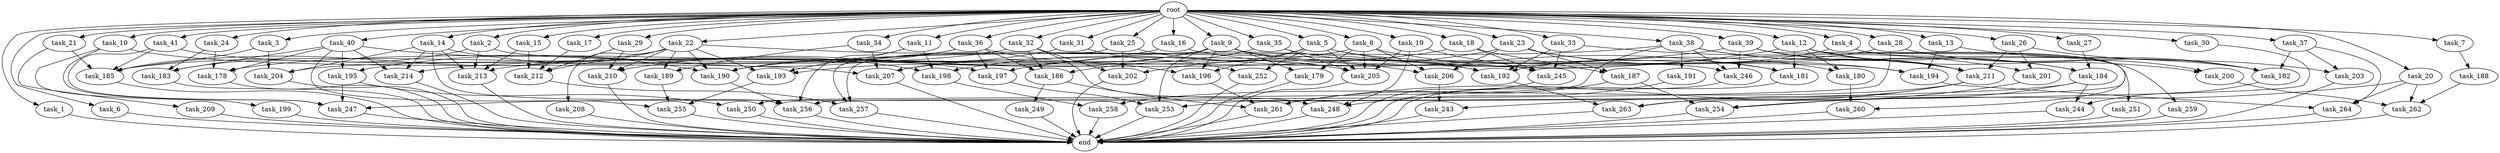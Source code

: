 digraph G {
  root [size="0.000000"];
  task_1 [size="10.240000"];
  task_2 [size="10.240000"];
  task_3 [size="10.240000"];
  task_4 [size="10.240000"];
  task_5 [size="10.240000"];
  task_6 [size="10.240000"];
  task_7 [size="10.240000"];
  task_8 [size="10.240000"];
  task_9 [size="10.240000"];
  task_10 [size="10.240000"];
  task_11 [size="10.240000"];
  task_12 [size="10.240000"];
  task_13 [size="10.240000"];
  task_14 [size="10.240000"];
  task_15 [size="10.240000"];
  task_16 [size="10.240000"];
  task_17 [size="10.240000"];
  task_18 [size="10.240000"];
  task_19 [size="10.240000"];
  task_20 [size="10.240000"];
  task_21 [size="10.240000"];
  task_22 [size="10.240000"];
  task_23 [size="10.240000"];
  task_24 [size="10.240000"];
  task_25 [size="10.240000"];
  task_26 [size="10.240000"];
  task_27 [size="10.240000"];
  task_28 [size="10.240000"];
  task_29 [size="10.240000"];
  task_30 [size="10.240000"];
  task_31 [size="10.240000"];
  task_32 [size="10.240000"];
  task_33 [size="10.240000"];
  task_34 [size="10.240000"];
  task_35 [size="10.240000"];
  task_36 [size="10.240000"];
  task_37 [size="10.240000"];
  task_38 [size="10.240000"];
  task_39 [size="10.240000"];
  task_40 [size="10.240000"];
  task_41 [size="10.240000"];
  task_178 [size="21388937134.080002"];
  task_179 [size="8589934592.000000"];
  task_180 [size="7301444403.200000"];
  task_181 [size="6012954214.400001"];
  task_182 [size="13915694039.040001"];
  task_183 [size="19327352832.000000"];
  task_184 [size="6012954214.400001"];
  task_185 [size="31439160606.720001"];
  task_186 [size="10823317585.920000"];
  task_187 [size="6356551598.080000"];
  task_188 [size="6957847019.520000"];
  task_189 [size="2491081031.680000"];
  task_190 [size="18296560680.959999"];
  task_191 [size="773094113.280000"];
  task_192 [size="12799002542.080000"];
  task_193 [size="7988639170.560000"];
  task_194 [size="7129645711.360001"];
  task_195 [size="15547781611.520000"];
  task_196 [size="16664473108.480000"];
  task_197 [size="18640158064.639999"];
  task_198 [size="8504035246.080000"];
  task_199 [size="3092376453.120000"];
  task_200 [size="5239860101.120000"];
  task_201 [size="11682311045.120001"];
  task_202 [size="14259291422.720001"];
  task_203 [size="8589934592.000000"];
  task_204 [size="14259291422.720001"];
  task_205 [size="20529943674.880001"];
  task_206 [size="10737418240.000000"];
  task_207 [size="12884901888.000000"];
  task_208 [size="343597383.680000"];
  task_209 [size="8589934592.000000"];
  task_210 [size="8074538516.480000"];
  task_211 [size="13142599925.760000"];
  task_212 [size="22849226014.720001"];
  task_213 [size="18038862643.200001"];
  task_214 [size="15891378995.200001"];
  task_243 [size="5841155522.560000"];
  task_244 [size="7301444403.200000"];
  task_245 [size="18296560680.959999"];
  task_246 [size="6012954214.400001"];
  task_247 [size="18983755448.320000"];
  task_248 [size="9363028705.280001"];
  task_249 [size="8589934592.000000"];
  task_250 [size="7730941132.800000"];
  task_251 [size="3092376453.120000"];
  task_252 [size="12799002542.080000"];
  task_253 [size="14087492730.880001"];
  task_254 [size="6614249635.840000"];
  task_255 [size="13829794693.120001"];
  task_256 [size="11596411699.200001"];
  task_257 [size="14602888806.400000"];
  task_258 [size="6270652252.160000"];
  task_259 [size="3092376453.120000"];
  task_260 [size="4466765987.840000"];
  task_261 [size="22677427322.880001"];
  task_262 [size="3693671874.560000"];
  task_263 [size="11854109736.960001"];
  task_264 [size="13228499271.680000"];
  end [size="0.000000"];

  root -> task_1 [size="1.000000"];
  root -> task_2 [size="1.000000"];
  root -> task_3 [size="1.000000"];
  root -> task_4 [size="1.000000"];
  root -> task_5 [size="1.000000"];
  root -> task_6 [size="1.000000"];
  root -> task_7 [size="1.000000"];
  root -> task_8 [size="1.000000"];
  root -> task_9 [size="1.000000"];
  root -> task_10 [size="1.000000"];
  root -> task_11 [size="1.000000"];
  root -> task_12 [size="1.000000"];
  root -> task_13 [size="1.000000"];
  root -> task_14 [size="1.000000"];
  root -> task_15 [size="1.000000"];
  root -> task_16 [size="1.000000"];
  root -> task_17 [size="1.000000"];
  root -> task_18 [size="1.000000"];
  root -> task_19 [size="1.000000"];
  root -> task_20 [size="1.000000"];
  root -> task_21 [size="1.000000"];
  root -> task_22 [size="1.000000"];
  root -> task_23 [size="1.000000"];
  root -> task_24 [size="1.000000"];
  root -> task_25 [size="1.000000"];
  root -> task_26 [size="1.000000"];
  root -> task_27 [size="1.000000"];
  root -> task_28 [size="1.000000"];
  root -> task_29 [size="1.000000"];
  root -> task_30 [size="1.000000"];
  root -> task_31 [size="1.000000"];
  root -> task_32 [size="1.000000"];
  root -> task_33 [size="1.000000"];
  root -> task_34 [size="1.000000"];
  root -> task_35 [size="1.000000"];
  root -> task_36 [size="1.000000"];
  root -> task_37 [size="1.000000"];
  root -> task_38 [size="1.000000"];
  root -> task_39 [size="1.000000"];
  root -> task_40 [size="1.000000"];
  root -> task_41 [size="1.000000"];
  task_1 -> end [size="1.000000"];
  task_2 -> task_183 [size="209715200.000000"];
  task_2 -> task_213 [size="209715200.000000"];
  task_2 -> task_246 [size="209715200.000000"];
  task_3 -> task_185 [size="679477248.000000"];
  task_3 -> task_204 [size="679477248.000000"];
  task_4 -> task_192 [size="301989888.000000"];
  task_4 -> task_253 [size="301989888.000000"];
  task_4 -> task_259 [size="301989888.000000"];
  task_5 -> task_180 [size="411041792.000000"];
  task_5 -> task_194 [size="411041792.000000"];
  task_5 -> task_196 [size="411041792.000000"];
  task_5 -> task_202 [size="411041792.000000"];
  task_5 -> task_205 [size="411041792.000000"];
  task_5 -> task_252 [size="411041792.000000"];
  task_6 -> end [size="1.000000"];
  task_7 -> task_188 [size="679477248.000000"];
  task_8 -> task_179 [size="301989888.000000"];
  task_8 -> task_205 [size="301989888.000000"];
  task_8 -> task_206 [size="301989888.000000"];
  task_8 -> task_211 [size="301989888.000000"];
  task_8 -> task_213 [size="301989888.000000"];
  task_9 -> task_179 [size="536870912.000000"];
  task_9 -> task_182 [size="536870912.000000"];
  task_9 -> task_193 [size="536870912.000000"];
  task_9 -> task_196 [size="536870912.000000"];
  task_9 -> task_206 [size="536870912.000000"];
  task_9 -> task_207 [size="536870912.000000"];
  task_9 -> task_253 [size="536870912.000000"];
  task_9 -> task_257 [size="536870912.000000"];
  task_10 -> task_199 [size="301989888.000000"];
  task_10 -> task_207 [size="301989888.000000"];
  task_10 -> task_247 [size="301989888.000000"];
  task_11 -> task_193 [size="209715200.000000"];
  task_11 -> task_198 [size="209715200.000000"];
  task_11 -> task_256 [size="209715200.000000"];
  task_12 -> task_180 [size="301989888.000000"];
  task_12 -> task_181 [size="301989888.000000"];
  task_12 -> task_197 [size="301989888.000000"];
  task_12 -> task_200 [size="301989888.000000"];
  task_12 -> task_211 [size="301989888.000000"];
  task_12 -> task_260 [size="301989888.000000"];
  task_13 -> task_182 [size="75497472.000000"];
  task_13 -> task_194 [size="75497472.000000"];
  task_14 -> task_198 [size="411041792.000000"];
  task_14 -> task_204 [size="411041792.000000"];
  task_14 -> task_213 [size="411041792.000000"];
  task_14 -> task_214 [size="411041792.000000"];
  task_14 -> task_256 [size="411041792.000000"];
  task_15 -> task_212 [size="838860800.000000"];
  task_15 -> task_213 [size="838860800.000000"];
  task_16 -> task_181 [size="75497472.000000"];
  task_16 -> task_210 [size="75497472.000000"];
  task_17 -> task_212 [size="679477248.000000"];
  task_18 -> task_178 [size="411041792.000000"];
  task_18 -> task_187 [size="411041792.000000"];
  task_18 -> task_245 [size="411041792.000000"];
  task_19 -> task_205 [size="536870912.000000"];
  task_19 -> task_245 [size="536870912.000000"];
  task_19 -> task_248 [size="536870912.000000"];
  task_20 -> task_254 [size="75497472.000000"];
  task_20 -> task_262 [size="75497472.000000"];
  task_20 -> task_264 [size="75497472.000000"];
  task_21 -> task_185 [size="838860800.000000"];
  task_21 -> task_209 [size="838860800.000000"];
  task_22 -> task_185 [size="33554432.000000"];
  task_22 -> task_189 [size="33554432.000000"];
  task_22 -> task_190 [size="33554432.000000"];
  task_22 -> task_192 [size="33554432.000000"];
  task_22 -> task_193 [size="33554432.000000"];
  task_22 -> task_208 [size="33554432.000000"];
  task_22 -> task_210 [size="33554432.000000"];
  task_22 -> task_212 [size="33554432.000000"];
  task_23 -> task_181 [size="209715200.000000"];
  task_23 -> task_187 [size="209715200.000000"];
  task_23 -> task_194 [size="209715200.000000"];
  task_23 -> task_198 [size="209715200.000000"];
  task_23 -> task_206 [size="209715200.000000"];
  task_24 -> task_178 [size="838860800.000000"];
  task_24 -> task_183 [size="838860800.000000"];
  task_25 -> task_202 [size="679477248.000000"];
  task_25 -> task_205 [size="679477248.000000"];
  task_25 -> task_257 [size="679477248.000000"];
  task_26 -> task_201 [size="301989888.000000"];
  task_26 -> task_203 [size="301989888.000000"];
  task_26 -> task_211 [size="301989888.000000"];
  task_27 -> task_184 [size="209715200.000000"];
  task_28 -> task_182 [size="209715200.000000"];
  task_28 -> task_200 [size="209715200.000000"];
  task_28 -> task_207 [size="209715200.000000"];
  task_28 -> task_256 [size="209715200.000000"];
  task_29 -> task_210 [size="679477248.000000"];
  task_29 -> task_212 [size="679477248.000000"];
  task_30 -> task_263 [size="411041792.000000"];
  task_31 -> task_190 [size="838860800.000000"];
  task_31 -> task_252 [size="838860800.000000"];
  task_32 -> task_186 [size="301989888.000000"];
  task_32 -> task_202 [size="301989888.000000"];
  task_32 -> task_204 [size="301989888.000000"];
  task_32 -> task_248 [size="301989888.000000"];
  task_33 -> task_192 [size="838860800.000000"];
  task_33 -> task_201 [size="838860800.000000"];
  task_33 -> task_245 [size="838860800.000000"];
  task_34 -> task_189 [size="209715200.000000"];
  task_34 -> task_207 [size="209715200.000000"];
  task_35 -> task_186 [size="75497472.000000"];
  task_35 -> task_192 [size="75497472.000000"];
  task_35 -> task_205 [size="75497472.000000"];
  task_36 -> task_185 [size="679477248.000000"];
  task_36 -> task_186 [size="679477248.000000"];
  task_36 -> task_195 [size="679477248.000000"];
  task_36 -> task_196 [size="679477248.000000"];
  task_36 -> task_197 [size="679477248.000000"];
  task_37 -> task_182 [size="536870912.000000"];
  task_37 -> task_203 [size="536870912.000000"];
  task_37 -> task_264 [size="536870912.000000"];
  task_38 -> task_184 [size="75497472.000000"];
  task_38 -> task_190 [size="75497472.000000"];
  task_38 -> task_191 [size="75497472.000000"];
  task_38 -> task_211 [size="75497472.000000"];
  task_38 -> task_246 [size="75497472.000000"];
  task_38 -> task_250 [size="75497472.000000"];
  task_39 -> task_184 [size="301989888.000000"];
  task_39 -> task_211 [size="301989888.000000"];
  task_39 -> task_214 [size="301989888.000000"];
  task_39 -> task_246 [size="301989888.000000"];
  task_39 -> task_251 [size="301989888.000000"];
  task_40 -> task_178 [size="838860800.000000"];
  task_40 -> task_183 [size="838860800.000000"];
  task_40 -> task_190 [size="838860800.000000"];
  task_40 -> task_195 [size="838860800.000000"];
  task_40 -> task_214 [size="838860800.000000"];
  task_40 -> task_255 [size="838860800.000000"];
  task_41 -> task_185 [size="838860800.000000"];
  task_41 -> task_197 [size="838860800.000000"];
  task_41 -> task_247 [size="838860800.000000"];
  task_178 -> end [size="1.000000"];
  task_179 -> end [size="1.000000"];
  task_180 -> task_260 [size="134217728.000000"];
  task_181 -> end [size="1.000000"];
  task_182 -> task_244 [size="679477248.000000"];
  task_183 -> end [size="1.000000"];
  task_184 -> task_244 [size="33554432.000000"];
  task_184 -> task_247 [size="33554432.000000"];
  task_184 -> task_254 [size="33554432.000000"];
  task_185 -> end [size="1.000000"];
  task_186 -> task_249 [size="838860800.000000"];
  task_186 -> task_261 [size="838860800.000000"];
  task_187 -> task_254 [size="536870912.000000"];
  task_187 -> task_261 [size="536870912.000000"];
  task_188 -> task_262 [size="75497472.000000"];
  task_189 -> task_255 [size="209715200.000000"];
  task_190 -> task_256 [size="301989888.000000"];
  task_191 -> task_248 [size="75497472.000000"];
  task_192 -> task_263 [size="209715200.000000"];
  task_193 -> task_255 [size="301989888.000000"];
  task_194 -> task_264 [size="679477248.000000"];
  task_195 -> task_247 [size="679477248.000000"];
  task_195 -> task_250 [size="679477248.000000"];
  task_196 -> task_261 [size="301989888.000000"];
  task_197 -> task_253 [size="536870912.000000"];
  task_198 -> task_258 [size="75497472.000000"];
  task_199 -> end [size="1.000000"];
  task_200 -> task_262 [size="209715200.000000"];
  task_201 -> task_261 [size="536870912.000000"];
  task_202 -> end [size="1.000000"];
  task_203 -> end [size="1.000000"];
  task_204 -> end [size="1.000000"];
  task_205 -> end [size="1.000000"];
  task_206 -> task_243 [size="33554432.000000"];
  task_207 -> end [size="1.000000"];
  task_208 -> end [size="1.000000"];
  task_209 -> end [size="1.000000"];
  task_210 -> end [size="1.000000"];
  task_211 -> task_243 [size="536870912.000000"];
  task_211 -> task_258 [size="536870912.000000"];
  task_211 -> task_263 [size="536870912.000000"];
  task_212 -> task_257 [size="209715200.000000"];
  task_213 -> end [size="1.000000"];
  task_214 -> end [size="1.000000"];
  task_243 -> end [size="1.000000"];
  task_244 -> end [size="1.000000"];
  task_245 -> end [size="1.000000"];
  task_246 -> end [size="1.000000"];
  task_247 -> end [size="1.000000"];
  task_248 -> end [size="1.000000"];
  task_249 -> end [size="1.000000"];
  task_250 -> end [size="1.000000"];
  task_251 -> end [size="1.000000"];
  task_252 -> end [size="1.000000"];
  task_253 -> end [size="1.000000"];
  task_254 -> end [size="1.000000"];
  task_255 -> end [size="1.000000"];
  task_256 -> end [size="1.000000"];
  task_257 -> end [size="1.000000"];
  task_258 -> end [size="1.000000"];
  task_259 -> end [size="1.000000"];
  task_260 -> end [size="1.000000"];
  task_261 -> end [size="1.000000"];
  task_262 -> end [size="1.000000"];
  task_263 -> end [size="1.000000"];
  task_264 -> end [size="1.000000"];
}
